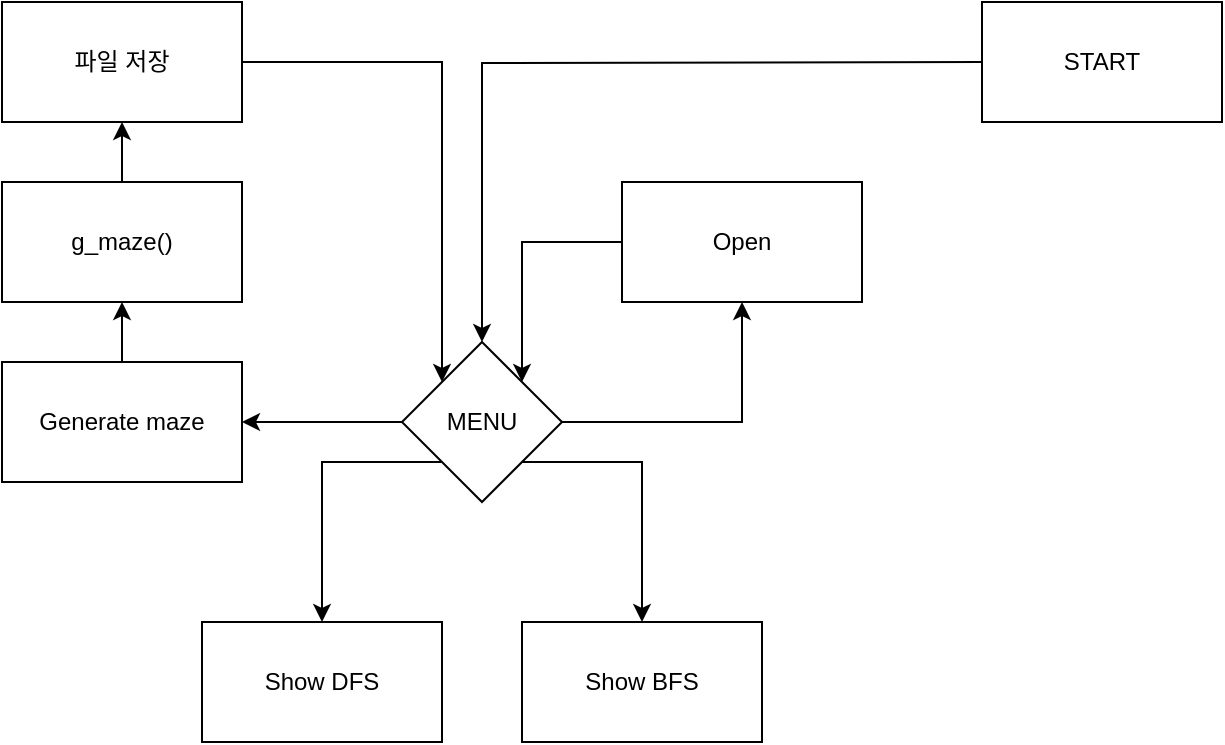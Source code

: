 <mxfile version="21.5.0" type="github">
  <diagram name="페이지-1" id="7EG3P1tsVLLwujQFk9k3">
    <mxGraphModel dx="2074" dy="1156" grid="1" gridSize="10" guides="1" tooltips="1" connect="1" arrows="1" fold="1" page="1" pageScale="1" pageWidth="827" pageHeight="1169" math="0" shadow="0">
      <root>
        <mxCell id="0" />
        <mxCell id="1" parent="0" />
        <mxCell id="kgBtwzYbKkPKxoFV5lpx-21" style="edgeStyle=orthogonalEdgeStyle;rounded=0;orthogonalLoop=1;jettySize=auto;html=1;exitX=1;exitY=0.5;exitDx=0;exitDy=0;entryX=0.5;entryY=1;entryDx=0;entryDy=0;" edge="1" parent="1" source="kgBtwzYbKkPKxoFV5lpx-5" target="kgBtwzYbKkPKxoFV5lpx-8">
          <mxGeometry relative="1" as="geometry" />
        </mxCell>
        <mxCell id="kgBtwzYbKkPKxoFV5lpx-24" style="edgeStyle=orthogonalEdgeStyle;rounded=0;orthogonalLoop=1;jettySize=auto;html=1;exitX=0;exitY=0.5;exitDx=0;exitDy=0;entryX=1;entryY=0.5;entryDx=0;entryDy=0;" edge="1" parent="1" source="kgBtwzYbKkPKxoFV5lpx-5" target="kgBtwzYbKkPKxoFV5lpx-6">
          <mxGeometry relative="1" as="geometry" />
        </mxCell>
        <mxCell id="kgBtwzYbKkPKxoFV5lpx-32" style="edgeStyle=orthogonalEdgeStyle;rounded=0;orthogonalLoop=1;jettySize=auto;html=1;exitX=0;exitY=1;exitDx=0;exitDy=0;entryX=0.5;entryY=0;entryDx=0;entryDy=0;" edge="1" parent="1" source="kgBtwzYbKkPKxoFV5lpx-5" target="kgBtwzYbKkPKxoFV5lpx-31">
          <mxGeometry relative="1" as="geometry">
            <mxPoint x="310" y="320" as="targetPoint" />
            <Array as="points">
              <mxPoint x="320" y="280" />
            </Array>
          </mxGeometry>
        </mxCell>
        <mxCell id="kgBtwzYbKkPKxoFV5lpx-34" style="edgeStyle=orthogonalEdgeStyle;rounded=0;orthogonalLoop=1;jettySize=auto;html=1;exitX=1;exitY=1;exitDx=0;exitDy=0;entryX=0.5;entryY=0;entryDx=0;entryDy=0;" edge="1" parent="1" source="kgBtwzYbKkPKxoFV5lpx-5" target="kgBtwzYbKkPKxoFV5lpx-33">
          <mxGeometry relative="1" as="geometry">
            <Array as="points">
              <mxPoint x="480" y="280" />
            </Array>
          </mxGeometry>
        </mxCell>
        <mxCell id="kgBtwzYbKkPKxoFV5lpx-5" value="MENU" style="rhombus;whiteSpace=wrap;html=1;" vertex="1" parent="1">
          <mxGeometry x="360" y="220" width="80" height="80" as="geometry" />
        </mxCell>
        <mxCell id="kgBtwzYbKkPKxoFV5lpx-25" style="edgeStyle=orthogonalEdgeStyle;rounded=0;orthogonalLoop=1;jettySize=auto;html=1;exitX=0.5;exitY=0;exitDx=0;exitDy=0;entryX=0.5;entryY=1;entryDx=0;entryDy=0;" edge="1" parent="1" source="kgBtwzYbKkPKxoFV5lpx-6" target="kgBtwzYbKkPKxoFV5lpx-10">
          <mxGeometry relative="1" as="geometry" />
        </mxCell>
        <mxCell id="kgBtwzYbKkPKxoFV5lpx-6" value="Generate maze" style="rounded=0;whiteSpace=wrap;html=1;" vertex="1" parent="1">
          <mxGeometry x="160" y="230" width="120" height="60" as="geometry" />
        </mxCell>
        <mxCell id="kgBtwzYbKkPKxoFV5lpx-28" style="edgeStyle=orthogonalEdgeStyle;rounded=0;orthogonalLoop=1;jettySize=auto;html=1;exitX=0;exitY=0.5;exitDx=0;exitDy=0;entryX=1;entryY=0;entryDx=0;entryDy=0;" edge="1" parent="1" source="kgBtwzYbKkPKxoFV5lpx-8" target="kgBtwzYbKkPKxoFV5lpx-5">
          <mxGeometry relative="1" as="geometry" />
        </mxCell>
        <mxCell id="kgBtwzYbKkPKxoFV5lpx-8" value="Open" style="rounded=0;whiteSpace=wrap;html=1;" vertex="1" parent="1">
          <mxGeometry x="470" y="140" width="120" height="60" as="geometry" />
        </mxCell>
        <mxCell id="kgBtwzYbKkPKxoFV5lpx-26" style="edgeStyle=orthogonalEdgeStyle;rounded=0;orthogonalLoop=1;jettySize=auto;html=1;exitX=0.5;exitY=0;exitDx=0;exitDy=0;entryX=0.5;entryY=1;entryDx=0;entryDy=0;" edge="1" parent="1" source="kgBtwzYbKkPKxoFV5lpx-10" target="kgBtwzYbKkPKxoFV5lpx-11">
          <mxGeometry relative="1" as="geometry" />
        </mxCell>
        <mxCell id="kgBtwzYbKkPKxoFV5lpx-10" value="g_maze()" style="rounded=0;whiteSpace=wrap;html=1;" vertex="1" parent="1">
          <mxGeometry x="160" y="140" width="120" height="60" as="geometry" />
        </mxCell>
        <mxCell id="kgBtwzYbKkPKxoFV5lpx-27" style="edgeStyle=orthogonalEdgeStyle;rounded=0;orthogonalLoop=1;jettySize=auto;html=1;exitX=1;exitY=0.5;exitDx=0;exitDy=0;entryX=0;entryY=0;entryDx=0;entryDy=0;" edge="1" parent="1" source="kgBtwzYbKkPKxoFV5lpx-11" target="kgBtwzYbKkPKxoFV5lpx-5">
          <mxGeometry relative="1" as="geometry" />
        </mxCell>
        <mxCell id="kgBtwzYbKkPKxoFV5lpx-11" value="파일 저장" style="rounded=0;whiteSpace=wrap;html=1;" vertex="1" parent="1">
          <mxGeometry x="160" y="50" width="120" height="60" as="geometry" />
        </mxCell>
        <mxCell id="kgBtwzYbKkPKxoFV5lpx-30" style="edgeStyle=orthogonalEdgeStyle;rounded=0;orthogonalLoop=1;jettySize=auto;html=1;exitX=0;exitY=0.5;exitDx=0;exitDy=0;" edge="1" parent="1" target="kgBtwzYbKkPKxoFV5lpx-5">
          <mxGeometry relative="1" as="geometry">
            <mxPoint x="650" y="80" as="sourcePoint" />
          </mxGeometry>
        </mxCell>
        <mxCell id="kgBtwzYbKkPKxoFV5lpx-31" value="Show DFS" style="rounded=0;whiteSpace=wrap;html=1;" vertex="1" parent="1">
          <mxGeometry x="260" y="360" width="120" height="60" as="geometry" />
        </mxCell>
        <mxCell id="kgBtwzYbKkPKxoFV5lpx-33" value="Show BFS" style="rounded=0;whiteSpace=wrap;html=1;" vertex="1" parent="1">
          <mxGeometry x="420" y="360" width="120" height="60" as="geometry" />
        </mxCell>
        <mxCell id="kgBtwzYbKkPKxoFV5lpx-35" value="START" style="rounded=0;whiteSpace=wrap;html=1;" vertex="1" parent="1">
          <mxGeometry x="650" y="50" width="120" height="60" as="geometry" />
        </mxCell>
      </root>
    </mxGraphModel>
  </diagram>
</mxfile>
